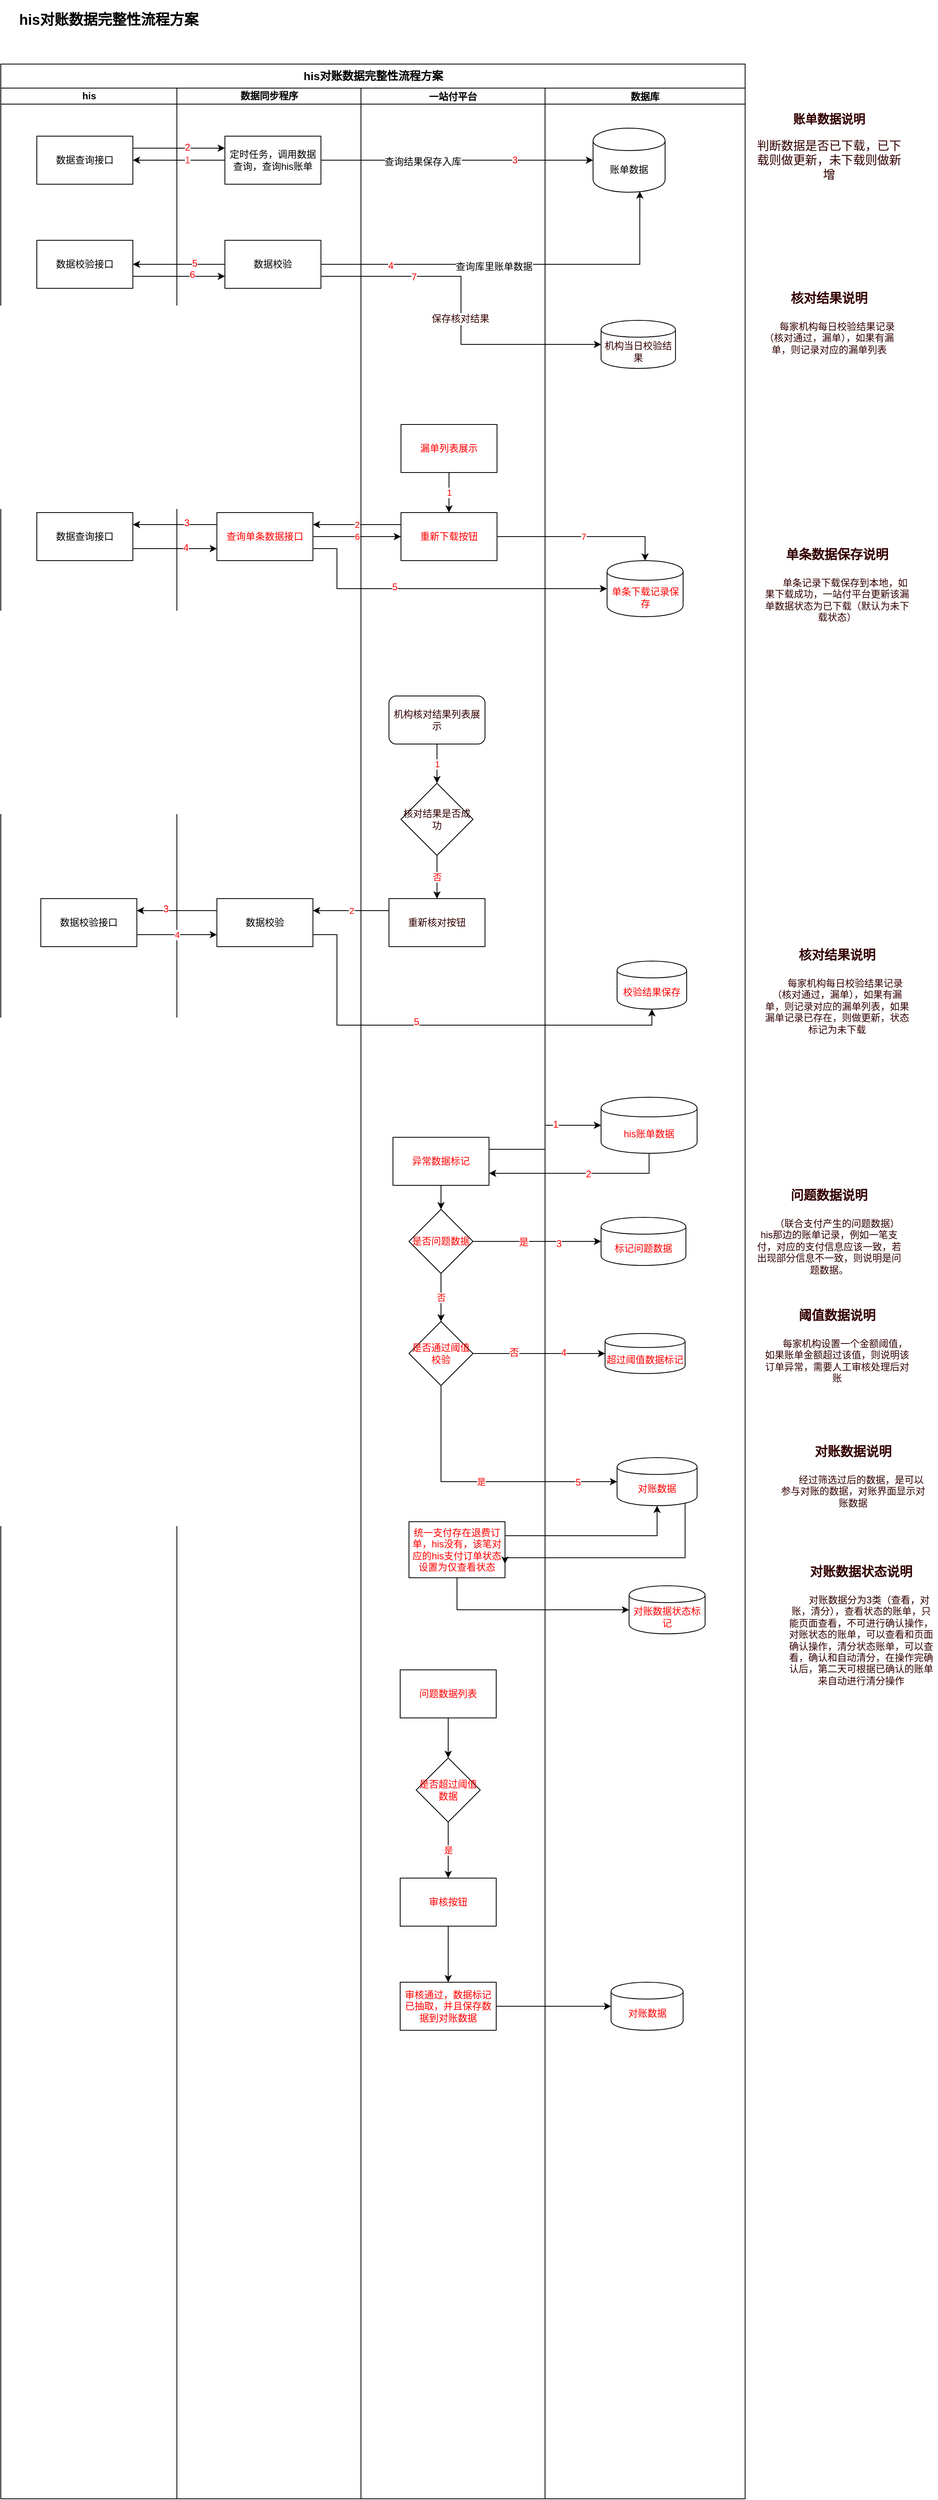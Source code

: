 <mxfile version="11.0.5" type="github"><diagram id="owP_LFmRwVI2nDjHhk14" name="Page-1"><mxGraphModel dx="1278" dy="501" grid="1" gridSize="10" guides="1" tooltips="1" connect="1" arrows="1" fold="1" page="1" pageScale="1" pageWidth="827" pageHeight="1169" math="0" shadow="0"><root><mxCell id="0"/><mxCell id="1" parent="0"/><mxCell id="JC0uv-LVpGlIjffTQXm3-1" value="&lt;font style=&quot;font-size: 18px&quot;&gt;&lt;b&gt;his对账数据完整性流程方案&lt;/b&gt;&lt;/font&gt;" style="text;html=1;strokeColor=none;fillColor=none;align=center;verticalAlign=middle;whiteSpace=wrap;rounded=0;" parent="1" vertex="1"><mxGeometry x="50" y="40" width="230" height="50" as="geometry"/></mxCell><mxCell id="JC0uv-LVpGlIjffTQXm3-2" value="&lt;p style=&quot;font-size: 14px&quot;&gt;&lt;font style=&quot;font-size: 14px&quot;&gt;&amp;nbsp;&amp;nbsp;&lt;/font&gt;&lt;/p&gt;&lt;span style=&quot;white-space: normal; font-size: 14px;&quot;&gt;&lt;font style=&quot;font-size: 14px&quot;&gt;his对账数据完整性流程方案&lt;/font&gt;&lt;/span&gt;&lt;p style=&quot;font-size: 14px&quot;&gt;&lt;font style=&quot;font-size: 14px&quot;&gt;&amp;nbsp; &amp;nbsp; &amp;nbsp; &amp;nbsp; &amp;nbsp; &amp;nbsp; &amp;nbsp; &amp;nbsp; &amp;nbsp; &amp;nbsp; &amp;nbsp; &amp;nbsp; &amp;nbsp; &amp;nbsp; &amp;nbsp; &amp;nbsp; &amp;nbsp; &amp;nbsp; &amp;nbsp; &amp;nbsp; &amp;nbsp; &amp;nbsp; &amp;nbsp; &amp;nbsp; &amp;nbsp; &amp;nbsp; &amp;nbsp; &amp;nbsp; &amp;nbsp; &amp;nbsp; &amp;nbsp; &amp;nbsp; &amp;nbsp; &amp;nbsp; &amp;nbsp; &amp;nbsp; &amp;nbsp; &amp;nbsp;&lt;/font&gt;&lt;/p&gt;" style="swimlane;html=1;childLayout=stackLayout;resizeParent=1;resizeParentMax=0;startSize=30;align=center;" parent="1" vertex="1"><mxGeometry x="30" y="120" width="930" height="3040" as="geometry"/></mxCell><mxCell id="JC0uv-LVpGlIjffTQXm3-3" value="his" style="swimlane;html=1;startSize=20;" parent="JC0uv-LVpGlIjffTQXm3-2" vertex="1"><mxGeometry y="30" width="220" height="3010" as="geometry"/></mxCell><mxCell id="JC0uv-LVpGlIjffTQXm3-7" value="数据查询接口" style="rounded=0;whiteSpace=wrap;html=1;align=center;" parent="JC0uv-LVpGlIjffTQXm3-3" vertex="1"><mxGeometry x="45" y="60" width="120" height="60" as="geometry"/></mxCell><mxCell id="JC0uv-LVpGlIjffTQXm3-20" value="数据校验接口" style="rounded=0;whiteSpace=wrap;html=1;align=center;" parent="JC0uv-LVpGlIjffTQXm3-3" vertex="1"><mxGeometry x="45" y="190" width="120" height="60" as="geometry"/></mxCell><mxCell id="JC0uv-LVpGlIjffTQXm3-52" value="数据查询接口" style="rounded=0;whiteSpace=wrap;html=1;align=center;" parent="JC0uv-LVpGlIjffTQXm3-3" vertex="1"><mxGeometry x="45" y="530" width="120" height="60" as="geometry"/></mxCell><mxCell id="JC0uv-LVpGlIjffTQXm3-66" value="数据校验接口" style="rounded=0;whiteSpace=wrap;html=1;align=center;" parent="JC0uv-LVpGlIjffTQXm3-3" vertex="1"><mxGeometry x="50" y="1012" width="120" height="60" as="geometry"/></mxCell><mxCell id="JC0uv-LVpGlIjffTQXm3-5" value="数据同步程序" style="swimlane;html=1;startSize=20;" parent="JC0uv-LVpGlIjffTQXm3-2" vertex="1"><mxGeometry x="220" y="30" width="230" height="3010" as="geometry"/></mxCell><mxCell id="JC0uv-LVpGlIjffTQXm3-8" value="定时任务，调用数据查询，查询his账单" style="rounded=0;whiteSpace=wrap;html=1;align=center;" parent="JC0uv-LVpGlIjffTQXm3-5" vertex="1"><mxGeometry x="60" y="60" width="120" height="60" as="geometry"/></mxCell><mxCell id="JC0uv-LVpGlIjffTQXm3-17" value="数据校验" style="rounded=0;whiteSpace=wrap;html=1;align=center;" parent="JC0uv-LVpGlIjffTQXm3-5" vertex="1"><mxGeometry x="60" y="190" width="120" height="60" as="geometry"/></mxCell><mxCell id="JC0uv-LVpGlIjffTQXm3-47" value="数据校验" style="rounded=0;whiteSpace=wrap;html=1;align=center;" parent="JC0uv-LVpGlIjffTQXm3-5" vertex="1"><mxGeometry x="50" y="1012" width="120" height="60" as="geometry"/></mxCell><mxCell id="JC0uv-LVpGlIjffTQXm3-51" value="查询单条数据接口" style="rounded=0;whiteSpace=wrap;html=1;fontColor=#FF0000;align=center;" parent="JC0uv-LVpGlIjffTQXm3-5" vertex="1"><mxGeometry x="50" y="530" width="120" height="60" as="geometry"/></mxCell><mxCell id="JC0uv-LVpGlIjffTQXm3-10" style="edgeStyle=orthogonalEdgeStyle;rounded=0;orthogonalLoop=1;jettySize=auto;html=1;exitX=0;exitY=0.5;exitDx=0;exitDy=0;entryX=1;entryY=0.5;entryDx=0;entryDy=0;" parent="JC0uv-LVpGlIjffTQXm3-2" source="JC0uv-LVpGlIjffTQXm3-8" target="JC0uv-LVpGlIjffTQXm3-7" edge="1"><mxGeometry relative="1" as="geometry"/></mxCell><mxCell id="JC0uv-LVpGlIjffTQXm3-24" value="&lt;font color=&quot;#ff3333&quot;&gt;1&lt;/font&gt;" style="text;html=1;resizable=0;points=[];align=center;verticalAlign=middle;labelBackgroundColor=#ffffff;" parent="JC0uv-LVpGlIjffTQXm3-10" vertex="1" connectable="0"><mxGeometry x="-0.176" relative="1" as="geometry"><mxPoint as="offset"/></mxGeometry></mxCell><mxCell id="JC0uv-LVpGlIjffTQXm3-6" value="一站付平台" style="swimlane;align=center;startSize=20;" parent="JC0uv-LVpGlIjffTQXm3-2" vertex="1"><mxGeometry x="450" y="30" width="230" height="3010" as="geometry"/></mxCell><mxCell id="JC0uv-LVpGlIjffTQXm3-43" value="1" style="edgeStyle=orthogonalEdgeStyle;rounded=0;orthogonalLoop=1;jettySize=auto;html=1;exitX=0.5;exitY=1;exitDx=0;exitDy=0;entryX=0.5;entryY=0;entryDx=0;entryDy=0;fontColor=#FF0000;" parent="JC0uv-LVpGlIjffTQXm3-6" source="JC0uv-LVpGlIjffTQXm3-41" target="JC0uv-LVpGlIjffTQXm3-42" edge="1"><mxGeometry relative="1" as="geometry"/></mxCell><mxCell id="JC0uv-LVpGlIjffTQXm3-41" value="&lt;font color=&quot;#330000&quot;&gt;机构核对结果列表展示&lt;/font&gt;" style="rounded=1;whiteSpace=wrap;html=1;fontColor=#FF0000;align=center;" parent="JC0uv-LVpGlIjffTQXm3-6" vertex="1"><mxGeometry x="35" y="759" width="120" height="60" as="geometry"/></mxCell><mxCell id="JC0uv-LVpGlIjffTQXm3-45" value="否" style="edgeStyle=orthogonalEdgeStyle;rounded=0;orthogonalLoop=1;jettySize=auto;html=1;exitX=0.5;exitY=1;exitDx=0;exitDy=0;fontColor=#FF0000;" parent="JC0uv-LVpGlIjffTQXm3-6" source="JC0uv-LVpGlIjffTQXm3-42" target="JC0uv-LVpGlIjffTQXm3-44" edge="1"><mxGeometry relative="1" as="geometry"><Array as="points"><mxPoint x="95" y="999"/><mxPoint x="95" y="999"/></Array></mxGeometry></mxCell><mxCell id="JC0uv-LVpGlIjffTQXm3-42" value="&lt;font color=&quot;#330000&quot;&gt;核对结果是否成功&lt;/font&gt;" style="rhombus;whiteSpace=wrap;html=1;fontColor=#FF0000;align=center;" parent="JC0uv-LVpGlIjffTQXm3-6" vertex="1"><mxGeometry x="50" y="868" width="90" height="90" as="geometry"/></mxCell><mxCell id="JC0uv-LVpGlIjffTQXm3-44" value="&lt;font color=&quot;#330000&quot;&gt;重新核对按钮&lt;/font&gt;" style="rounded=0;whiteSpace=wrap;html=1;fontColor=#FF0000;align=center;" parent="JC0uv-LVpGlIjffTQXm3-6" vertex="1"><mxGeometry x="35" y="1012" width="120" height="60" as="geometry"/></mxCell><mxCell id="JC0uv-LVpGlIjffTQXm3-50" value="1" style="edgeStyle=orthogonalEdgeStyle;rounded=0;orthogonalLoop=1;jettySize=auto;html=1;exitX=0.5;exitY=1;exitDx=0;exitDy=0;fontColor=#FF0000;" parent="JC0uv-LVpGlIjffTQXm3-6" source="JC0uv-LVpGlIjffTQXm3-48" target="JC0uv-LVpGlIjffTQXm3-49" edge="1"><mxGeometry relative="1" as="geometry"/></mxCell><mxCell id="JC0uv-LVpGlIjffTQXm3-48" value="漏单列表展示" style="rounded=0;whiteSpace=wrap;html=1;fontColor=#FF0000;align=center;" parent="JC0uv-LVpGlIjffTQXm3-6" vertex="1"><mxGeometry x="50" y="420" width="120" height="60" as="geometry"/></mxCell><mxCell id="JC0uv-LVpGlIjffTQXm3-49" value="重新下载按钮" style="rounded=0;whiteSpace=wrap;html=1;fontColor=#FF0000;align=center;" parent="JC0uv-LVpGlIjffTQXm3-6" vertex="1"><mxGeometry x="50" y="530" width="120" height="60" as="geometry"/></mxCell><mxCell id="kGjk_iLgaKaGovT3-wda-10" style="edgeStyle=orthogonalEdgeStyle;rounded=0;orthogonalLoop=1;jettySize=auto;html=1;exitX=0.5;exitY=1;exitDx=0;exitDy=0;entryX=0.5;entryY=0;entryDx=0;entryDy=0;fontColor=#FF0000;" edge="1" parent="JC0uv-LVpGlIjffTQXm3-6" source="kGjk_iLgaKaGovT3-wda-2" target="kGjk_iLgaKaGovT3-wda-8"><mxGeometry relative="1" as="geometry"/></mxCell><mxCell id="kGjk_iLgaKaGovT3-wda-2" value="异常数据标记" style="rounded=0;whiteSpace=wrap;html=1;fontColor=#FF0000;align=center;" vertex="1" parent="JC0uv-LVpGlIjffTQXm3-6"><mxGeometry x="40" y="1310" width="120" height="60" as="geometry"/></mxCell><mxCell id="kGjk_iLgaKaGovT3-wda-16" value="否" style="edgeStyle=orthogonalEdgeStyle;rounded=0;orthogonalLoop=1;jettySize=auto;html=1;exitX=0.5;exitY=1;exitDx=0;exitDy=0;entryX=0.5;entryY=0;entryDx=0;entryDy=0;fontColor=#FF0000;" edge="1" parent="JC0uv-LVpGlIjffTQXm3-6" source="kGjk_iLgaKaGovT3-wda-8" target="kGjk_iLgaKaGovT3-wda-15"><mxGeometry relative="1" as="geometry"/></mxCell><mxCell id="kGjk_iLgaKaGovT3-wda-8" value="是否问题数据" style="rhombus;whiteSpace=wrap;html=1;fontColor=#FF0000;align=center;" vertex="1" parent="JC0uv-LVpGlIjffTQXm3-6"><mxGeometry x="60" y="1400" width="80" height="80" as="geometry"/></mxCell><mxCell id="kGjk_iLgaKaGovT3-wda-15" value="是否通过阈值校验" style="rhombus;whiteSpace=wrap;html=1;fontColor=#FF0000;align=center;" vertex="1" parent="JC0uv-LVpGlIjffTQXm3-6"><mxGeometry x="60" y="1540" width="80" height="80" as="geometry"/></mxCell><mxCell id="kGjk_iLgaKaGovT3-wda-30" style="edgeStyle=orthogonalEdgeStyle;rounded=0;orthogonalLoop=1;jettySize=auto;html=1;exitX=0.5;exitY=1;exitDx=0;exitDy=0;entryX=0.5;entryY=0;entryDx=0;entryDy=0;fontColor=#FF0000;" edge="1" parent="JC0uv-LVpGlIjffTQXm3-6" source="kGjk_iLgaKaGovT3-wda-28" target="kGjk_iLgaKaGovT3-wda-29"><mxGeometry relative="1" as="geometry"/></mxCell><mxCell id="kGjk_iLgaKaGovT3-wda-28" value="问题数据列表" style="rounded=0;whiteSpace=wrap;html=1;fontColor=#FF0000;align=center;" vertex="1" parent="JC0uv-LVpGlIjffTQXm3-6"><mxGeometry x="49" y="1975" width="120" height="60" as="geometry"/></mxCell><mxCell id="kGjk_iLgaKaGovT3-wda-32" value="是" style="edgeStyle=orthogonalEdgeStyle;rounded=0;orthogonalLoop=1;jettySize=auto;html=1;exitX=0.5;exitY=1;exitDx=0;exitDy=0;entryX=0.5;entryY=0;entryDx=0;entryDy=0;fontColor=#FF0000;" edge="1" parent="JC0uv-LVpGlIjffTQXm3-6" source="kGjk_iLgaKaGovT3-wda-29" target="kGjk_iLgaKaGovT3-wda-31"><mxGeometry relative="1" as="geometry"/></mxCell><mxCell id="kGjk_iLgaKaGovT3-wda-29" value="是否超过阈值数据" style="rhombus;whiteSpace=wrap;html=1;fontColor=#FF0000;align=center;" vertex="1" parent="JC0uv-LVpGlIjffTQXm3-6"><mxGeometry x="69" y="2085" width="80" height="80" as="geometry"/></mxCell><mxCell id="kGjk_iLgaKaGovT3-wda-35" style="edgeStyle=orthogonalEdgeStyle;rounded=0;orthogonalLoop=1;jettySize=auto;html=1;exitX=0.5;exitY=1;exitDx=0;exitDy=0;fontColor=#FF0000;" edge="1" parent="JC0uv-LVpGlIjffTQXm3-6" source="kGjk_iLgaKaGovT3-wda-31" target="kGjk_iLgaKaGovT3-wda-34"><mxGeometry relative="1" as="geometry"/></mxCell><mxCell id="kGjk_iLgaKaGovT3-wda-31" value="审核按钮" style="rounded=0;whiteSpace=wrap;html=1;fontColor=#FF0000;align=center;" vertex="1" parent="JC0uv-LVpGlIjffTQXm3-6"><mxGeometry x="49" y="2235" width="120" height="60" as="geometry"/></mxCell><mxCell id="kGjk_iLgaKaGovT3-wda-34" value="审核通过，数据标记已抽取，并且保存数据到对账数据" style="rounded=0;whiteSpace=wrap;html=1;fontColor=#FF0000;align=center;" vertex="1" parent="JC0uv-LVpGlIjffTQXm3-6"><mxGeometry x="49" y="2365" width="120" height="60" as="geometry"/></mxCell><mxCell id="kGjk_iLgaKaGovT3-wda-37" value="统一支付存在退费订单，his没有，该笔对应的his支付订单状态设置为仅查看状态" style="rounded=0;whiteSpace=wrap;html=1;fontColor=#FF0000;align=center;" vertex="1" parent="JC0uv-LVpGlIjffTQXm3-6"><mxGeometry x="60" y="1790" width="120" height="70" as="geometry"/></mxCell><mxCell id="kGjk_iLgaKaGovT3-wda-36" style="edgeStyle=orthogonalEdgeStyle;rounded=0;orthogonalLoop=1;jettySize=auto;html=1;exitX=1;exitY=0.5;exitDx=0;exitDy=0;fontColor=#FF0000;" edge="1" parent="JC0uv-LVpGlIjffTQXm3-2" source="kGjk_iLgaKaGovT3-wda-34" target="kGjk_iLgaKaGovT3-wda-33"><mxGeometry relative="1" as="geometry"/></mxCell><mxCell id="JC0uv-LVpGlIjffTQXm3-12" value="数据库" style="swimlane;align=center;startSize=20;" parent="JC0uv-LVpGlIjffTQXm3-2" vertex="1"><mxGeometry x="680" y="30" width="250" height="3010" as="geometry"/></mxCell><mxCell id="JC0uv-LVpGlIjffTQXm3-14" value="账单数据" style="shape=cylinder;whiteSpace=wrap;html=1;boundedLbl=1;backgroundOutline=1;align=center;" parent="JC0uv-LVpGlIjffTQXm3-12" vertex="1"><mxGeometry x="60" y="50" width="90" height="80" as="geometry"/></mxCell><mxCell id="JC0uv-LVpGlIjffTQXm3-30" value="机构当日校验结果" style="shape=cylinder;whiteSpace=wrap;html=1;boundedLbl=1;backgroundOutline=1;fontColor=#330000;align=center;" parent="JC0uv-LVpGlIjffTQXm3-12" vertex="1"><mxGeometry x="70" y="290" width="93" height="60" as="geometry"/></mxCell><mxCell id="JC0uv-LVpGlIjffTQXm3-57" value="单条下载记录保存" style="shape=cylinder;whiteSpace=wrap;html=1;boundedLbl=1;backgroundOutline=1;fontColor=#FF0000;align=center;" parent="JC0uv-LVpGlIjffTQXm3-12" vertex="1"><mxGeometry x="77.5" y="590" width="95" height="70" as="geometry"/></mxCell><mxCell id="JC0uv-LVpGlIjffTQXm3-71" value="校验结果保存" style="shape=cylinder;whiteSpace=wrap;html=1;boundedLbl=1;backgroundOutline=1;fontColor=#FF0000;align=center;" parent="JC0uv-LVpGlIjffTQXm3-12" vertex="1"><mxGeometry x="90" y="1090" width="87" height="60" as="geometry"/></mxCell><mxCell id="kGjk_iLgaKaGovT3-wda-1" value="his账单数据" style="shape=cylinder;whiteSpace=wrap;html=1;boundedLbl=1;backgroundOutline=1;fontColor=#FF0000;align=center;" vertex="1" parent="JC0uv-LVpGlIjffTQXm3-12"><mxGeometry x="70" y="1260" width="120" height="70" as="geometry"/></mxCell><mxCell id="kGjk_iLgaKaGovT3-wda-9" value="标记问题数据" style="shape=cylinder;whiteSpace=wrap;html=1;boundedLbl=1;backgroundOutline=1;fontColor=#FF0000;align=center;" vertex="1" parent="JC0uv-LVpGlIjffTQXm3-12"><mxGeometry x="70" y="1410" width="106" height="60" as="geometry"/></mxCell><mxCell id="kGjk_iLgaKaGovT3-wda-17" value="超过阈值数据标记" style="shape=cylinder;whiteSpace=wrap;html=1;boundedLbl=1;backgroundOutline=1;fontColor=#FF0000;align=center;" vertex="1" parent="JC0uv-LVpGlIjffTQXm3-12"><mxGeometry x="75" y="1555" width="100" height="50" as="geometry"/></mxCell><mxCell id="kGjk_iLgaKaGovT3-wda-22" value="对账数据" style="shape=cylinder;whiteSpace=wrap;html=1;boundedLbl=1;backgroundOutline=1;fontColor=#FF0000;align=center;" vertex="1" parent="JC0uv-LVpGlIjffTQXm3-12"><mxGeometry x="90" y="1710" width="100" height="60" as="geometry"/></mxCell><mxCell id="kGjk_iLgaKaGovT3-wda-33" value="对账数据" style="shape=cylinder;whiteSpace=wrap;html=1;boundedLbl=1;backgroundOutline=1;fontColor=#FF0000;align=center;" vertex="1" parent="JC0uv-LVpGlIjffTQXm3-12"><mxGeometry x="82.5" y="2365" width="90" height="60" as="geometry"/></mxCell><mxCell id="kGjk_iLgaKaGovT3-wda-40" value="对账数据状态标记" style="shape=cylinder;whiteSpace=wrap;html=1;boundedLbl=1;backgroundOutline=1;fontColor=#FF0000;align=center;" vertex="1" parent="JC0uv-LVpGlIjffTQXm3-12"><mxGeometry x="105" y="1870" width="95" height="60" as="geometry"/></mxCell><mxCell id="JC0uv-LVpGlIjffTQXm3-15" style="edgeStyle=orthogonalEdgeStyle;rounded=0;orthogonalLoop=1;jettySize=auto;html=1;exitX=1;exitY=0.5;exitDx=0;exitDy=0;" parent="JC0uv-LVpGlIjffTQXm3-2" source="JC0uv-LVpGlIjffTQXm3-8" target="JC0uv-LVpGlIjffTQXm3-14" edge="1"><mxGeometry relative="1" as="geometry"/></mxCell><mxCell id="JC0uv-LVpGlIjffTQXm3-16" value="查询结果保存入库" style="text;html=1;resizable=0;points=[];align=center;verticalAlign=middle;labelBackgroundColor=#ffffff;" parent="JC0uv-LVpGlIjffTQXm3-15" vertex="1" connectable="0"><mxGeometry x="-0.255" y="-2" relative="1" as="geometry"><mxPoint as="offset"/></mxGeometry></mxCell><mxCell id="JC0uv-LVpGlIjffTQXm3-26" value="&lt;font color=&quot;#ff0000&quot;&gt;3&lt;/font&gt;" style="text;html=1;resizable=0;points=[];align=center;verticalAlign=middle;labelBackgroundColor=#ffffff;" parent="JC0uv-LVpGlIjffTQXm3-15" vertex="1" connectable="0"><mxGeometry x="0.421" relative="1" as="geometry"><mxPoint as="offset"/></mxGeometry></mxCell><mxCell id="JC0uv-LVpGlIjffTQXm3-18" style="edgeStyle=orthogonalEdgeStyle;rounded=0;orthogonalLoop=1;jettySize=auto;html=1;exitX=1;exitY=0.5;exitDx=0;exitDy=0;entryX=0.649;entryY=0.988;entryDx=0;entryDy=0;entryPerimeter=0;" parent="JC0uv-LVpGlIjffTQXm3-2" source="JC0uv-LVpGlIjffTQXm3-17" target="JC0uv-LVpGlIjffTQXm3-14" edge="1"><mxGeometry relative="1" as="geometry"><Array as="points"><mxPoint x="798" y="250"/></Array></mxGeometry></mxCell><mxCell id="JC0uv-LVpGlIjffTQXm3-19" value="查询库里账单数据" style="text;html=1;resizable=0;points=[];align=center;verticalAlign=middle;labelBackgroundColor=#ffffff;" parent="JC0uv-LVpGlIjffTQXm3-18" vertex="1" connectable="0"><mxGeometry x="-0.118" y="-3" relative="1" as="geometry"><mxPoint as="offset"/></mxGeometry></mxCell><mxCell id="JC0uv-LVpGlIjffTQXm3-27" value="&lt;font color=&quot;#ff0000&quot;&gt;4&lt;/font&gt;" style="text;html=1;resizable=0;points=[];align=center;verticalAlign=middle;labelBackgroundColor=#ffffff;" parent="JC0uv-LVpGlIjffTQXm3-18" vertex="1" connectable="0"><mxGeometry x="-0.646" y="-2" relative="1" as="geometry"><mxPoint as="offset"/></mxGeometry></mxCell><mxCell id="JC0uv-LVpGlIjffTQXm3-21" style="edgeStyle=orthogonalEdgeStyle;rounded=0;orthogonalLoop=1;jettySize=auto;html=1;" parent="JC0uv-LVpGlIjffTQXm3-2" source="JC0uv-LVpGlIjffTQXm3-17" target="JC0uv-LVpGlIjffTQXm3-20" edge="1"><mxGeometry relative="1" as="geometry"/></mxCell><mxCell id="JC0uv-LVpGlIjffTQXm3-28" value="5" style="text;html=1;resizable=0;points=[];align=center;verticalAlign=middle;labelBackgroundColor=#ffffff;fontColor=#FF0000;" parent="JC0uv-LVpGlIjffTQXm3-21" vertex="1" connectable="0"><mxGeometry x="-0.332" y="-1" relative="1" as="geometry"><mxPoint as="offset"/></mxGeometry></mxCell><mxCell id="JC0uv-LVpGlIjffTQXm3-22" style="edgeStyle=orthogonalEdgeStyle;rounded=0;orthogonalLoop=1;jettySize=auto;html=1;exitX=1;exitY=0.75;exitDx=0;exitDy=0;entryX=0;entryY=0.75;entryDx=0;entryDy=0;" parent="JC0uv-LVpGlIjffTQXm3-2" source="JC0uv-LVpGlIjffTQXm3-20" target="JC0uv-LVpGlIjffTQXm3-17" edge="1"><mxGeometry relative="1" as="geometry"/></mxCell><mxCell id="JC0uv-LVpGlIjffTQXm3-29" value="6" style="text;html=1;resizable=0;points=[];align=center;verticalAlign=middle;labelBackgroundColor=#ffffff;fontColor=#FF0000;" parent="JC0uv-LVpGlIjffTQXm3-22" vertex="1" connectable="0"><mxGeometry x="0.28" y="2" relative="1" as="geometry"><mxPoint as="offset"/></mxGeometry></mxCell><mxCell id="JC0uv-LVpGlIjffTQXm3-23" style="edgeStyle=orthogonalEdgeStyle;rounded=0;orthogonalLoop=1;jettySize=auto;html=1;exitX=1;exitY=0.25;exitDx=0;exitDy=0;entryX=0;entryY=0.25;entryDx=0;entryDy=0;" parent="JC0uv-LVpGlIjffTQXm3-2" source="JC0uv-LVpGlIjffTQXm3-7" target="JC0uv-LVpGlIjffTQXm3-8" edge="1"><mxGeometry relative="1" as="geometry"/></mxCell><mxCell id="JC0uv-LVpGlIjffTQXm3-25" value="&lt;font color=&quot;#ff0000&quot;&gt;2&lt;/font&gt;" style="text;html=1;resizable=0;points=[];align=center;verticalAlign=middle;labelBackgroundColor=#ffffff;" parent="JC0uv-LVpGlIjffTQXm3-23" vertex="1" connectable="0"><mxGeometry x="0.176" y="1" relative="1" as="geometry"><mxPoint as="offset"/></mxGeometry></mxCell><mxCell id="JC0uv-LVpGlIjffTQXm3-37" style="edgeStyle=orthogonalEdgeStyle;rounded=0;orthogonalLoop=1;jettySize=auto;html=1;exitX=1;exitY=0.75;exitDx=0;exitDy=0;entryX=0;entryY=0.5;entryDx=0;entryDy=0;fontColor=#330000;" parent="JC0uv-LVpGlIjffTQXm3-2" source="JC0uv-LVpGlIjffTQXm3-17" target="JC0uv-LVpGlIjffTQXm3-30" edge="1"><mxGeometry relative="1" as="geometry"/></mxCell><mxCell id="JC0uv-LVpGlIjffTQXm3-38" value="7" style="text;html=1;resizable=0;points=[];align=center;verticalAlign=middle;labelBackgroundColor=#ffffff;fontColor=#FF0000;" parent="JC0uv-LVpGlIjffTQXm3-37" vertex="1" connectable="0"><mxGeometry x="-0.468" y="-1" relative="1" as="geometry"><mxPoint as="offset"/></mxGeometry></mxCell><mxCell id="JC0uv-LVpGlIjffTQXm3-39" value="&lt;font color=&quot;#330000&quot;&gt;保存核对结果&lt;/font&gt;" style="text;html=1;resizable=0;points=[];align=center;verticalAlign=middle;labelBackgroundColor=#ffffff;fontColor=#FF0000;" parent="JC0uv-LVpGlIjffTQXm3-37" vertex="1" connectable="0"><mxGeometry x="0.049" y="-1" relative="1" as="geometry"><mxPoint as="offset"/></mxGeometry></mxCell><mxCell id="JC0uv-LVpGlIjffTQXm3-53" value="2" style="edgeStyle=orthogonalEdgeStyle;rounded=0;orthogonalLoop=1;jettySize=auto;html=1;exitX=0;exitY=0.25;exitDx=0;exitDy=0;entryX=1;entryY=0.25;entryDx=0;entryDy=0;fontColor=#FF0000;" parent="JC0uv-LVpGlIjffTQXm3-2" source="JC0uv-LVpGlIjffTQXm3-49" target="JC0uv-LVpGlIjffTQXm3-51" edge="1"><mxGeometry relative="1" as="geometry"/></mxCell><mxCell id="JC0uv-LVpGlIjffTQXm3-54" style="edgeStyle=orthogonalEdgeStyle;rounded=0;orthogonalLoop=1;jettySize=auto;html=1;exitX=0;exitY=0.25;exitDx=0;exitDy=0;entryX=1;entryY=0.25;entryDx=0;entryDy=0;fontColor=#FF0000;" parent="JC0uv-LVpGlIjffTQXm3-2" source="JC0uv-LVpGlIjffTQXm3-51" target="JC0uv-LVpGlIjffTQXm3-52" edge="1"><mxGeometry relative="1" as="geometry"/></mxCell><mxCell id="JC0uv-LVpGlIjffTQXm3-62" value="3" style="text;html=1;resizable=0;points=[];align=center;verticalAlign=middle;labelBackgroundColor=#ffffff;fontColor=#FF0000;" parent="JC0uv-LVpGlIjffTQXm3-54" vertex="1" connectable="0"><mxGeometry x="-0.267" y="-2" relative="1" as="geometry"><mxPoint as="offset"/></mxGeometry></mxCell><mxCell id="JC0uv-LVpGlIjffTQXm3-55" style="edgeStyle=orthogonalEdgeStyle;rounded=0;orthogonalLoop=1;jettySize=auto;html=1;exitX=1;exitY=0.75;exitDx=0;exitDy=0;entryX=0;entryY=0.75;entryDx=0;entryDy=0;fontColor=#FF0000;" parent="JC0uv-LVpGlIjffTQXm3-2" source="JC0uv-LVpGlIjffTQXm3-52" target="JC0uv-LVpGlIjffTQXm3-51" edge="1"><mxGeometry relative="1" as="geometry"/></mxCell><mxCell id="JC0uv-LVpGlIjffTQXm3-63" value="4" style="text;html=1;resizable=0;points=[];align=center;verticalAlign=middle;labelBackgroundColor=#ffffff;fontColor=#FF0000;" parent="JC0uv-LVpGlIjffTQXm3-55" vertex="1" connectable="0"><mxGeometry x="0.245" y="1" relative="1" as="geometry"><mxPoint as="offset"/></mxGeometry></mxCell><mxCell id="JC0uv-LVpGlIjffTQXm3-58" style="edgeStyle=orthogonalEdgeStyle;rounded=0;orthogonalLoop=1;jettySize=auto;html=1;exitX=1;exitY=0.75;exitDx=0;exitDy=0;entryX=0;entryY=0.5;entryDx=0;entryDy=0;fontColor=#FF0000;" parent="JC0uv-LVpGlIjffTQXm3-2" source="JC0uv-LVpGlIjffTQXm3-51" target="JC0uv-LVpGlIjffTQXm3-57" edge="1"><mxGeometry relative="1" as="geometry"><Array as="points"><mxPoint x="420" y="605"/><mxPoint x="420" y="655"/></Array></mxGeometry></mxCell><mxCell id="JC0uv-LVpGlIjffTQXm3-64" value="5" style="text;html=1;resizable=0;points=[];align=center;verticalAlign=middle;labelBackgroundColor=#ffffff;fontColor=#FF0000;" parent="JC0uv-LVpGlIjffTQXm3-58" vertex="1" connectable="0"><mxGeometry x="-0.273" y="2" relative="1" as="geometry"><mxPoint as="offset"/></mxGeometry></mxCell><mxCell id="JC0uv-LVpGlIjffTQXm3-60" value="6" style="edgeStyle=orthogonalEdgeStyle;rounded=0;orthogonalLoop=1;jettySize=auto;html=1;exitX=1;exitY=0.5;exitDx=0;exitDy=0;entryX=0;entryY=0.5;entryDx=0;entryDy=0;fontColor=#FF0000;" parent="JC0uv-LVpGlIjffTQXm3-2" source="JC0uv-LVpGlIjffTQXm3-51" target="JC0uv-LVpGlIjffTQXm3-49" edge="1"><mxGeometry relative="1" as="geometry"/></mxCell><mxCell id="JC0uv-LVpGlIjffTQXm3-61" value="7" style="edgeStyle=orthogonalEdgeStyle;rounded=0;orthogonalLoop=1;jettySize=auto;html=1;exitX=1;exitY=0.5;exitDx=0;exitDy=0;entryX=0.5;entryY=0;entryDx=0;entryDy=0;fontColor=#FF0000;" parent="JC0uv-LVpGlIjffTQXm3-2" source="JC0uv-LVpGlIjffTQXm3-49" target="JC0uv-LVpGlIjffTQXm3-57" edge="1"><mxGeometry relative="1" as="geometry"/></mxCell><mxCell id="JC0uv-LVpGlIjffTQXm3-65" value="2" style="edgeStyle=orthogonalEdgeStyle;rounded=0;orthogonalLoop=1;jettySize=auto;html=1;exitX=0;exitY=0.25;exitDx=0;exitDy=0;entryX=1;entryY=0.25;entryDx=0;entryDy=0;fontColor=#FF0000;" parent="JC0uv-LVpGlIjffTQXm3-2" source="JC0uv-LVpGlIjffTQXm3-44" target="JC0uv-LVpGlIjffTQXm3-47" edge="1"><mxGeometry relative="1" as="geometry"/></mxCell><mxCell id="JC0uv-LVpGlIjffTQXm3-68" style="edgeStyle=orthogonalEdgeStyle;rounded=0;orthogonalLoop=1;jettySize=auto;html=1;exitX=0;exitY=0.25;exitDx=0;exitDy=0;entryX=1;entryY=0.25;entryDx=0;entryDy=0;fontColor=#FF0000;" parent="JC0uv-LVpGlIjffTQXm3-2" source="JC0uv-LVpGlIjffTQXm3-47" target="JC0uv-LVpGlIjffTQXm3-66" edge="1"><mxGeometry relative="1" as="geometry"/></mxCell><mxCell id="JC0uv-LVpGlIjffTQXm3-73" value="3" style="text;html=1;resizable=0;points=[];align=center;verticalAlign=middle;labelBackgroundColor=#ffffff;fontColor=#FF0000;" parent="JC0uv-LVpGlIjffTQXm3-68" vertex="1" connectable="0"><mxGeometry x="0.285" y="-2" relative="1" as="geometry"><mxPoint as="offset"/></mxGeometry></mxCell><mxCell id="JC0uv-LVpGlIjffTQXm3-69" value="4" style="edgeStyle=orthogonalEdgeStyle;rounded=0;orthogonalLoop=1;jettySize=auto;html=1;exitX=1;exitY=0.75;exitDx=0;exitDy=0;entryX=0;entryY=0.75;entryDx=0;entryDy=0;fontColor=#FF0000;" parent="JC0uv-LVpGlIjffTQXm3-2" source="JC0uv-LVpGlIjffTQXm3-66" target="JC0uv-LVpGlIjffTQXm3-47" edge="1"><mxGeometry relative="1" as="geometry"><Array as="points"><mxPoint x="200" y="1087"/><mxPoint x="200" y="1087"/></Array></mxGeometry></mxCell><mxCell id="JC0uv-LVpGlIjffTQXm3-72" style="edgeStyle=orthogonalEdgeStyle;rounded=0;orthogonalLoop=1;jettySize=auto;html=1;exitX=1;exitY=0.75;exitDx=0;exitDy=0;entryX=0.5;entryY=1;entryDx=0;entryDy=0;fontColor=#FF0000;" parent="JC0uv-LVpGlIjffTQXm3-2" source="JC0uv-LVpGlIjffTQXm3-47" target="JC0uv-LVpGlIjffTQXm3-71" edge="1"><mxGeometry relative="1" as="geometry"><Array as="points"><mxPoint x="420" y="1087"/><mxPoint x="420" y="1200"/><mxPoint x="813" y="1200"/></Array></mxGeometry></mxCell><mxCell id="JC0uv-LVpGlIjffTQXm3-74" value="5" style="text;html=1;resizable=0;points=[];align=center;verticalAlign=middle;labelBackgroundColor=#ffffff;fontColor=#FF0000;" parent="JC0uv-LVpGlIjffTQXm3-72" vertex="1" connectable="0"><mxGeometry x="-0.132" y="4" relative="1" as="geometry"><mxPoint as="offset"/></mxGeometry></mxCell><mxCell id="kGjk_iLgaKaGovT3-wda-4" style="edgeStyle=orthogonalEdgeStyle;rounded=0;orthogonalLoop=1;jettySize=auto;html=1;exitX=1;exitY=0.25;exitDx=0;exitDy=0;entryX=0;entryY=0.5;entryDx=0;entryDy=0;fontColor=#FF0000;" edge="1" parent="JC0uv-LVpGlIjffTQXm3-2" source="kGjk_iLgaKaGovT3-wda-2" target="kGjk_iLgaKaGovT3-wda-1"><mxGeometry relative="1" as="geometry"/></mxCell><mxCell id="kGjk_iLgaKaGovT3-wda-6" value="1" style="text;html=1;resizable=0;points=[];align=center;verticalAlign=middle;labelBackgroundColor=#ffffff;fontColor=#FF0000;" vertex="1" connectable="0" parent="kGjk_iLgaKaGovT3-wda-4"><mxGeometry x="0.327" y="1" relative="1" as="geometry"><mxPoint as="offset"/></mxGeometry></mxCell><mxCell id="kGjk_iLgaKaGovT3-wda-5" style="edgeStyle=orthogonalEdgeStyle;rounded=0;orthogonalLoop=1;jettySize=auto;html=1;exitX=0.5;exitY=1;exitDx=0;exitDy=0;entryX=1;entryY=0.75;entryDx=0;entryDy=0;fontColor=#FF0000;" edge="1" parent="JC0uv-LVpGlIjffTQXm3-2" source="kGjk_iLgaKaGovT3-wda-1" target="kGjk_iLgaKaGovT3-wda-2"><mxGeometry relative="1" as="geometry"/></mxCell><mxCell id="kGjk_iLgaKaGovT3-wda-7" value="2" style="text;html=1;resizable=0;points=[];align=center;verticalAlign=middle;labelBackgroundColor=#ffffff;fontColor=#FF0000;" vertex="1" connectable="0" parent="kGjk_iLgaKaGovT3-wda-5"><mxGeometry x="-0.1" y="1" relative="1" as="geometry"><mxPoint as="offset"/></mxGeometry></mxCell><mxCell id="kGjk_iLgaKaGovT3-wda-18" style="edgeStyle=orthogonalEdgeStyle;rounded=0;orthogonalLoop=1;jettySize=auto;html=1;exitX=1;exitY=0.5;exitDx=0;exitDy=0;entryX=0;entryY=0.5;entryDx=0;entryDy=0;fontColor=#FF0000;" edge="1" parent="JC0uv-LVpGlIjffTQXm3-2" source="kGjk_iLgaKaGovT3-wda-15" target="kGjk_iLgaKaGovT3-wda-17"><mxGeometry relative="1" as="geometry"/></mxCell><mxCell id="kGjk_iLgaKaGovT3-wda-19" value="否" style="text;html=1;resizable=0;points=[];align=center;verticalAlign=middle;labelBackgroundColor=#ffffff;fontColor=#FF0000;" vertex="1" connectable="0" parent="kGjk_iLgaKaGovT3-wda-18"><mxGeometry x="-0.384" y="1" relative="1" as="geometry"><mxPoint as="offset"/></mxGeometry></mxCell><mxCell id="kGjk_iLgaKaGovT3-wda-20" value="4" style="text;html=1;resizable=0;points=[];align=center;verticalAlign=middle;labelBackgroundColor=#ffffff;fontColor=#FF0000;" vertex="1" connectable="0" parent="kGjk_iLgaKaGovT3-wda-18"><mxGeometry x="0.367" y="1" relative="1" as="geometry"><mxPoint as="offset"/></mxGeometry></mxCell><mxCell id="kGjk_iLgaKaGovT3-wda-23" value="是" style="edgeStyle=orthogonalEdgeStyle;rounded=0;orthogonalLoop=1;jettySize=auto;html=1;exitX=0.5;exitY=1;exitDx=0;exitDy=0;entryX=0;entryY=0.5;entryDx=0;entryDy=0;fontColor=#FF0000;" edge="1" parent="JC0uv-LVpGlIjffTQXm3-2" source="kGjk_iLgaKaGovT3-wda-15" target="kGjk_iLgaKaGovT3-wda-22"><mxGeometry relative="1" as="geometry"/></mxCell><mxCell id="kGjk_iLgaKaGovT3-wda-24" value="5" style="text;html=1;resizable=0;points=[];align=center;verticalAlign=middle;labelBackgroundColor=#ffffff;fontColor=#FF0000;" vertex="1" connectable="0" parent="kGjk_iLgaKaGovT3-wda-23"><mxGeometry x="0.711" y="-1" relative="1" as="geometry"><mxPoint as="offset"/></mxGeometry></mxCell><mxCell id="kGjk_iLgaKaGovT3-wda-38" style="edgeStyle=orthogonalEdgeStyle;rounded=0;orthogonalLoop=1;jettySize=auto;html=1;exitX=1;exitY=0.25;exitDx=0;exitDy=0;entryX=0.5;entryY=1;entryDx=0;entryDy=0;fontColor=#FF0000;" edge="1" parent="JC0uv-LVpGlIjffTQXm3-2" source="kGjk_iLgaKaGovT3-wda-37" target="kGjk_iLgaKaGovT3-wda-22"><mxGeometry relative="1" as="geometry"/></mxCell><mxCell id="kGjk_iLgaKaGovT3-wda-39" style="edgeStyle=orthogonalEdgeStyle;rounded=0;orthogonalLoop=1;jettySize=auto;html=1;exitX=0.85;exitY=0.95;exitDx=0;exitDy=0;exitPerimeter=0;entryX=1;entryY=0.75;entryDx=0;entryDy=0;fontColor=#FF0000;" edge="1" parent="JC0uv-LVpGlIjffTQXm3-2" source="kGjk_iLgaKaGovT3-wda-22" target="kGjk_iLgaKaGovT3-wda-37"><mxGeometry relative="1" as="geometry"><Array as="points"><mxPoint x="855" y="1865"/></Array></mxGeometry></mxCell><mxCell id="kGjk_iLgaKaGovT3-wda-41" style="edgeStyle=orthogonalEdgeStyle;rounded=0;orthogonalLoop=1;jettySize=auto;html=1;exitX=0.5;exitY=1;exitDx=0;exitDy=0;entryX=0;entryY=0.5;entryDx=0;entryDy=0;fontColor=#FF0000;" edge="1" parent="JC0uv-LVpGlIjffTQXm3-2" source="kGjk_iLgaKaGovT3-wda-37" target="kGjk_iLgaKaGovT3-wda-40"><mxGeometry relative="1" as="geometry"/></mxCell><mxCell id="JC0uv-LVpGlIjffTQXm3-32" value="&lt;h1&gt;&lt;font style=&quot;font-size: 16px&quot;&gt;核对结果说明&lt;/font&gt;&lt;/h1&gt;&lt;p&gt;&amp;nbsp; &amp;nbsp; &amp;nbsp; 每家机构每日校验结果记录（核对通过，漏单），如果有漏单，则记录对应的漏单列表&lt;br&gt;&lt;/p&gt;" style="text;html=1;strokeColor=none;fillColor=none;spacing=5;spacingTop=-20;whiteSpace=wrap;overflow=hidden;rounded=0;fontColor=#330000;align=center;" parent="1" vertex="1"><mxGeometry x="970" y="390" width="190" height="120" as="geometry"/></mxCell><mxCell id="JC0uv-LVpGlIjffTQXm3-36" value="&lt;h1 style=&quot;font-size: 15px&quot;&gt;&lt;font style=&quot;font-size: 15px&quot;&gt;账单数据说明&lt;/font&gt;&lt;/h1&gt;&lt;p style=&quot;font-size: 15px&quot;&gt;判断数据是否已下载，已下载则做更新，未下载则做新增&lt;/p&gt;" style="text;html=1;strokeColor=none;fillColor=none;spacing=5;spacingTop=-20;whiteSpace=wrap;overflow=hidden;rounded=0;fontColor=#330000;align=center;" parent="1" vertex="1"><mxGeometry x="970" y="180" width="190" height="90" as="geometry"/></mxCell><mxCell id="JC0uv-LVpGlIjffTQXm3-59" value="&lt;h1&gt;&lt;font style=&quot;font-size: 16px&quot;&gt;单条数据保存说明&lt;/font&gt;&lt;/h1&gt;&lt;p&gt;&amp;nbsp; &amp;nbsp; &amp;nbsp; 单条记录下载保存到本地，如果下载成功，一站付平台更新该漏单数据状态为已下载（默认为未下载状态）&lt;br&gt;&lt;/p&gt;" style="text;html=1;strokeColor=none;fillColor=none;spacing=5;spacingTop=-20;whiteSpace=wrap;overflow=hidden;rounded=0;fontColor=#330000;align=center;" parent="1" vertex="1"><mxGeometry x="980" y="710" width="190" height="120" as="geometry"/></mxCell><mxCell id="JC0uv-LVpGlIjffTQXm3-75" value="&lt;h1&gt;&lt;font style=&quot;font-size: 16px&quot;&gt;核对结果说明&lt;/font&gt;&lt;/h1&gt;&lt;h1&gt;&lt;p style=&quot;font-size: 12px ; font-weight: 400&quot;&gt;&amp;nbsp; &amp;nbsp; &amp;nbsp; 每家机构每日校验结果记录（核对通过，漏单），如果有漏单，则记录对应的漏单列表，如果漏单记录已存在，则做更新，状态标记为未下载&lt;/p&gt;&lt;/h1&gt;" style="text;html=1;strokeColor=none;fillColor=none;spacing=5;spacingTop=-20;whiteSpace=wrap;overflow=hidden;rounded=0;fontColor=#330000;align=center;" parent="1" vertex="1"><mxGeometry x="980" y="1210" width="190" height="140" as="geometry"/></mxCell><mxCell id="kGjk_iLgaKaGovT3-wda-11" style="edgeStyle=orthogonalEdgeStyle;rounded=0;orthogonalLoop=1;jettySize=auto;html=1;exitX=1;exitY=0.5;exitDx=0;exitDy=0;fontColor=#FF0000;" edge="1" parent="1" source="kGjk_iLgaKaGovT3-wda-8"><mxGeometry relative="1" as="geometry"><mxPoint x="780" y="1590" as="targetPoint"/></mxGeometry></mxCell><mxCell id="kGjk_iLgaKaGovT3-wda-12" value="是" style="text;html=1;resizable=0;points=[];align=center;verticalAlign=middle;labelBackgroundColor=#ffffff;fontColor=#FF0000;" vertex="1" connectable="0" parent="kGjk_iLgaKaGovT3-wda-11"><mxGeometry x="-0.215" y="-1" relative="1" as="geometry"><mxPoint as="offset"/></mxGeometry></mxCell><mxCell id="kGjk_iLgaKaGovT3-wda-13" value="3" style="text;html=1;resizable=0;points=[];align=center;verticalAlign=middle;labelBackgroundColor=#ffffff;fontColor=#FF0000;" vertex="1" connectable="0" parent="kGjk_iLgaKaGovT3-wda-11"><mxGeometry x="0.335" y="-2" relative="1" as="geometry"><mxPoint as="offset"/></mxGeometry></mxCell><mxCell id="kGjk_iLgaKaGovT3-wda-14" value="&lt;h1&gt;&lt;font style=&quot;font-size: 16px&quot;&gt;问题数据说明&lt;/font&gt;&lt;/h1&gt;&lt;h1&gt;&lt;p style=&quot;font-size: 12px ; font-weight: 400&quot;&gt;&amp;nbsp; &amp;nbsp; &amp;nbsp; （联合支付产生的问题数据）his那边的账单记录，例如一笔支付，对应的支付信息应该一致，若出现部分信息不一致，则说明是问题数据。&lt;/p&gt;&lt;/h1&gt;" style="text;html=1;strokeColor=none;fillColor=none;spacing=5;spacingTop=-20;whiteSpace=wrap;overflow=hidden;rounded=0;fontColor=#330000;align=center;" vertex="1" parent="1"><mxGeometry x="970" y="1510" width="190" height="140" as="geometry"/></mxCell><mxCell id="kGjk_iLgaKaGovT3-wda-21" value="&lt;h1&gt;&lt;font style=&quot;font-size: 16px&quot;&gt;阈值数据说明&lt;/font&gt;&lt;/h1&gt;&lt;h1&gt;&lt;p style=&quot;font-size: 12px ; font-weight: 400&quot;&gt;&amp;nbsp; &amp;nbsp; &amp;nbsp; 每家机构设置一个金额阈值，如果账单金额超过该值，则说明该订单异常，需要人工审核处理后对账&lt;/p&gt;&lt;/h1&gt;" style="text;html=1;strokeColor=none;fillColor=none;spacing=5;spacingTop=-20;whiteSpace=wrap;overflow=hidden;rounded=0;fontColor=#330000;align=center;" vertex="1" parent="1"><mxGeometry x="980" y="1660" width="190" height="120" as="geometry"/></mxCell><mxCell id="kGjk_iLgaKaGovT3-wda-25" value="&lt;h1&gt;&lt;font style=&quot;font-size: 16px&quot;&gt;对账数据说明&lt;/font&gt;&lt;/h1&gt;&lt;h1&gt;&lt;p style=&quot;font-size: 12px ; font-weight: 400&quot;&gt;&amp;nbsp; &amp;nbsp; &amp;nbsp; 经过筛选过后的数据，是可以参与对账的数据，对账界面显示对账数据&lt;/p&gt;&lt;/h1&gt;" style="text;html=1;strokeColor=none;fillColor=none;spacing=5;spacingTop=-20;whiteSpace=wrap;overflow=hidden;rounded=0;fontColor=#330000;align=center;" vertex="1" parent="1"><mxGeometry x="1000" y="1830" width="190" height="100" as="geometry"/></mxCell><mxCell id="kGjk_iLgaKaGovT3-wda-26" style="edgeStyle=orthogonalEdgeStyle;rounded=0;orthogonalLoop=1;jettySize=auto;html=1;exitX=0.5;exitY=1;exitDx=0;exitDy=0;fontColor=#FF0000;" edge="1" parent="1" source="kGjk_iLgaKaGovT3-wda-25" target="kGjk_iLgaKaGovT3-wda-25"><mxGeometry relative="1" as="geometry"/></mxCell><mxCell id="kGjk_iLgaKaGovT3-wda-42" value="&lt;h1&gt;&lt;font style=&quot;font-size: 16px&quot;&gt;对账数据状态说明&lt;/font&gt;&lt;/h1&gt;&lt;h1&gt;&lt;p style=&quot;font-size: 12px ; font-weight: 400&quot;&gt;&amp;nbsp; &amp;nbsp; &amp;nbsp; 对账数据分为3类（查看，对账，清分），查看状态的账单，只能页面查看，不可进行确认操作，对账状态的账单，可以查看和页面确认操作，清分状态账单，可以查看，确认和自动清分，在操作完确认后，第二天可根据已确认的账单来自动进行清分操作&lt;/p&gt;&lt;/h1&gt;" style="text;html=1;strokeColor=none;fillColor=none;spacing=5;spacingTop=-20;whiteSpace=wrap;overflow=hidden;rounded=0;fontColor=#330000;align=center;" vertex="1" parent="1"><mxGeometry x="1010" y="1980" width="190" height="180" as="geometry"/></mxCell></root></mxGraphModel></diagram></mxfile>